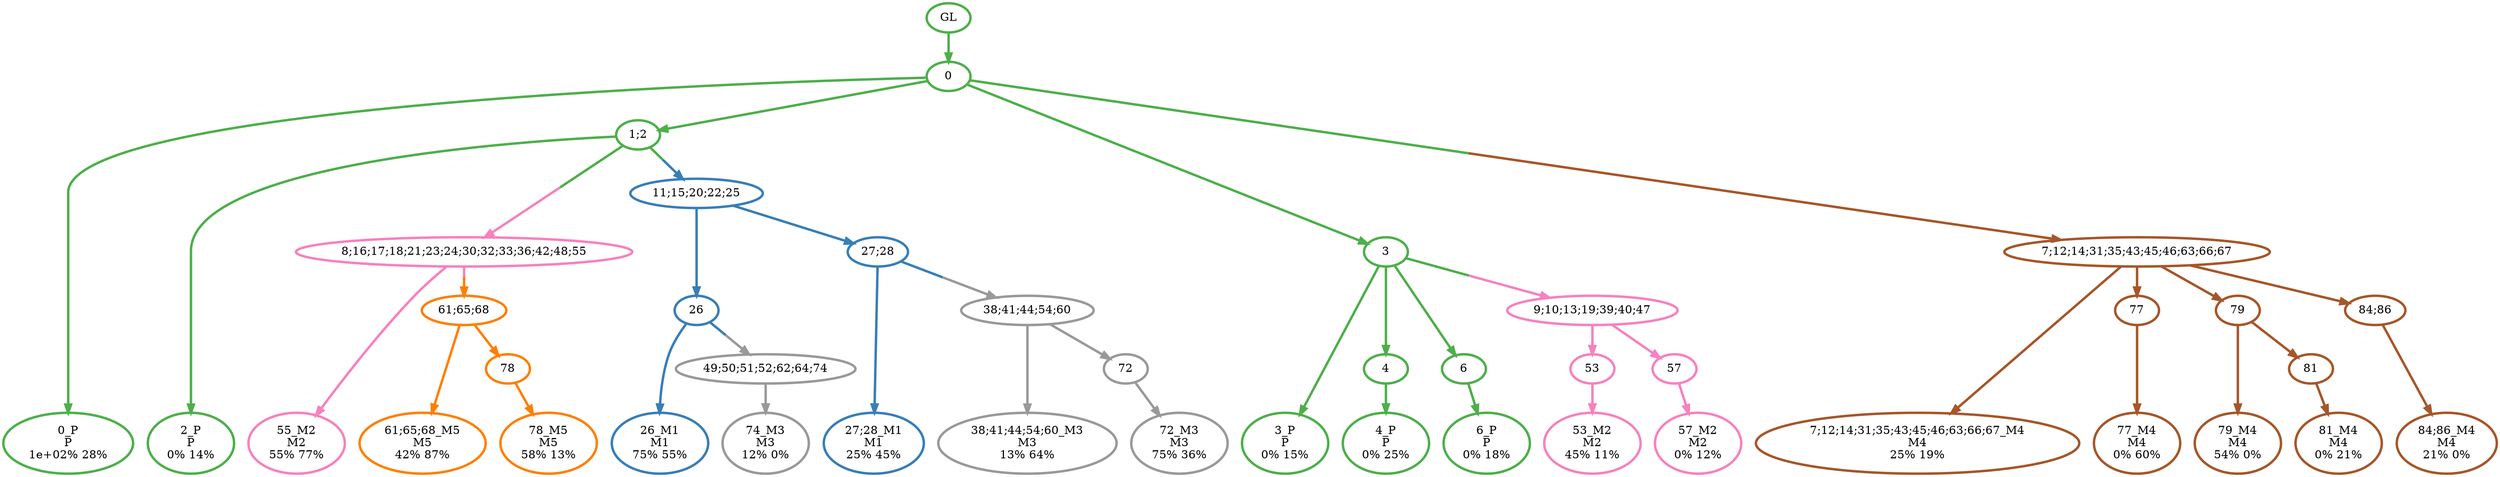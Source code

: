 digraph T {
	{
		rank=same
		40 [penwidth=3,colorscheme=set19,color=3,label="0_P\nP\n1e+02% 28%"]
		38 [penwidth=3,colorscheme=set19,color=3,label="2_P\nP\n0% 14%"]
		36 [penwidth=3,colorscheme=set19,color=3,label="3_P\nP\n0% 15%"]
		34 [penwidth=3,colorscheme=set19,color=3,label="4_P\nP\n0% 25%"]
		32 [penwidth=3,colorscheme=set19,color=3,label="6_P\nP\n0% 18%"]
		30 [penwidth=3,colorscheme=set19,color=2,label="26_M1\nM1\n75% 55%"]
		28 [penwidth=3,colorscheme=set19,color=2,label="27;28_M1\nM1\n25% 45%"]
		27 [penwidth=3,colorscheme=set19,color=8,label="55_M2\nM2\n55% 77%"]
		25 [penwidth=3,colorscheme=set19,color=8,label="53_M2\nM2\n45% 11%"]
		23 [penwidth=3,colorscheme=set19,color=8,label="57_M2\nM2\n0% 12%"]
		22 [penwidth=3,colorscheme=set19,color=9,label="74_M3\nM3\n12% 0%"]
		21 [penwidth=3,colorscheme=set19,color=9,label="38;41;44;54;60_M3\nM3\n13% 64%"]
		19 [penwidth=3,colorscheme=set19,color=9,label="72_M3\nM3\n75% 36%"]
		18 [penwidth=3,colorscheme=set19,color=7,label="7;12;14;31;35;43;45;46;63;66;67_M4\nM4\n25% 19%"]
		16 [penwidth=3,colorscheme=set19,color=7,label="77_M4\nM4\n0% 60%"]
		14 [penwidth=3,colorscheme=set19,color=7,label="79_M4\nM4\n54% 0%"]
		12 [penwidth=3,colorscheme=set19,color=7,label="81_M4\nM4\n0% 21%"]
		10 [penwidth=3,colorscheme=set19,color=7,label="84;86_M4\nM4\n21% 0%"]
		9 [penwidth=3,colorscheme=set19,color=5,label="61;65;68_M5\nM5\n42% 87%"]
		7 [penwidth=3,colorscheme=set19,color=5,label="78_M5\nM5\n58% 13%"]
	}
	42 [penwidth=3,colorscheme=set19,color=3,label="GL"]
	41 [penwidth=3,colorscheme=set19,color=3,label="0"]
	39 [penwidth=3,colorscheme=set19,color=3,label="1;2"]
	37 [penwidth=3,colorscheme=set19,color=3,label="3"]
	35 [penwidth=3,colorscheme=set19,color=3,label="4"]
	33 [penwidth=3,colorscheme=set19,color=3,label="6"]
	31 [penwidth=3,colorscheme=set19,color=2,label="26"]
	29 [penwidth=3,colorscheme=set19,color=2,label="27;28"]
	26 [penwidth=3,colorscheme=set19,color=8,label="53"]
	24 [penwidth=3,colorscheme=set19,color=8,label="57"]
	20 [penwidth=3,colorscheme=set19,color=9,label="72"]
	17 [penwidth=3,colorscheme=set19,color=7,label="77"]
	15 [penwidth=3,colorscheme=set19,color=7,label="79"]
	13 [penwidth=3,colorscheme=set19,color=7,label="81"]
	11 [penwidth=3,colorscheme=set19,color=7,label="84;86"]
	8 [penwidth=3,colorscheme=set19,color=5,label="78"]
	6 [penwidth=3,colorscheme=set19,color=5,label="61;65;68"]
	5 [penwidth=3,colorscheme=set19,color=9,label="49;50;51;52;62;64;74"]
	4 [penwidth=3,colorscheme=set19,color=9,label="38;41;44;54;60"]
	3 [penwidth=3,colorscheme=set19,color=7,label="7;12;14;31;35;43;45;46;63;66;67"]
	2 [penwidth=3,colorscheme=set19,color=8,label="8;16;17;18;21;23;24;30;32;33;36;42;48;55"]
	1 [penwidth=3,colorscheme=set19,color=8,label="9;10;13;19;39;40;47"]
	0 [penwidth=3,colorscheme=set19,color=2,label="11;15;20;22;25"]
	42 -> 41 [penwidth=3,colorscheme=set19,color=3]
	41 -> 40 [penwidth=3,colorscheme=set19,color=3]
	41 -> 37 [penwidth=3,colorscheme=set19,color=3]
	41 -> 39 [penwidth=3,colorscheme=set19,color=3]
	41 -> 3 [penwidth=3,colorscheme=set19,color="3;0.5:7"]
	39 -> 38 [penwidth=3,colorscheme=set19,color=3]
	39 -> 2 [penwidth=3,colorscheme=set19,color="3;0.5:8"]
	39 -> 0 [penwidth=3,colorscheme=set19,color="3;0.5:2"]
	37 -> 36 [penwidth=3,colorscheme=set19,color=3]
	37 -> 35 [penwidth=3,colorscheme=set19,color=3]
	37 -> 33 [penwidth=3,colorscheme=set19,color=3]
	37 -> 1 [penwidth=3,colorscheme=set19,color="3;0.5:8"]
	35 -> 34 [penwidth=3,colorscheme=set19,color=3]
	33 -> 32 [penwidth=3,colorscheme=set19,color=3]
	31 -> 30 [penwidth=3,colorscheme=set19,color=2]
	31 -> 5 [penwidth=3,colorscheme=set19,color="2;0.5:9"]
	29 -> 28 [penwidth=3,colorscheme=set19,color=2]
	29 -> 4 [penwidth=3,colorscheme=set19,color="2;0.5:9"]
	26 -> 25 [penwidth=3,colorscheme=set19,color=8]
	24 -> 23 [penwidth=3,colorscheme=set19,color=8]
	20 -> 19 [penwidth=3,colorscheme=set19,color=9]
	17 -> 16 [penwidth=3,colorscheme=set19,color=7]
	15 -> 14 [penwidth=3,colorscheme=set19,color=7]
	15 -> 13 [penwidth=3,colorscheme=set19,color=7]
	13 -> 12 [penwidth=3,colorscheme=set19,color=7]
	11 -> 10 [penwidth=3,colorscheme=set19,color=7]
	8 -> 7 [penwidth=3,colorscheme=set19,color=5]
	6 -> 9 [penwidth=3,colorscheme=set19,color=5]
	6 -> 8 [penwidth=3,colorscheme=set19,color=5]
	5 -> 22 [penwidth=3,colorscheme=set19,color=9]
	4 -> 21 [penwidth=3,colorscheme=set19,color=9]
	4 -> 20 [penwidth=3,colorscheme=set19,color=9]
	3 -> 18 [penwidth=3,colorscheme=set19,color=7]
	3 -> 17 [penwidth=3,colorscheme=set19,color=7]
	3 -> 15 [penwidth=3,colorscheme=set19,color=7]
	3 -> 11 [penwidth=3,colorscheme=set19,color=7]
	2 -> 27 [penwidth=3,colorscheme=set19,color=8]
	2 -> 6 [penwidth=3,colorscheme=set19,color="8;0.5:5"]
	1 -> 26 [penwidth=3,colorscheme=set19,color=8]
	1 -> 24 [penwidth=3,colorscheme=set19,color=8]
	0 -> 31 [penwidth=3,colorscheme=set19,color=2]
	0 -> 29 [penwidth=3,colorscheme=set19,color=2]
}
